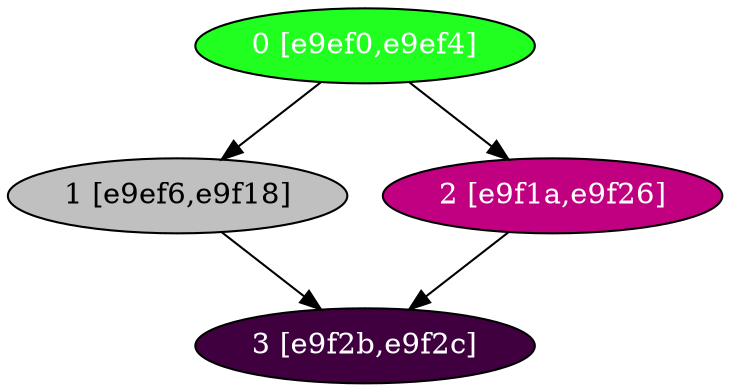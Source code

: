 diGraph libnss3{
	libnss3_0  [style=filled fillcolor="#20FF20" fontcolor="#ffffff" shape=oval label="0 [e9ef0,e9ef4]"]
	libnss3_1  [style=filled fillcolor="#C0C0C0" fontcolor="#000000" shape=oval label="1 [e9ef6,e9f18]"]
	libnss3_2  [style=filled fillcolor="#C00080" fontcolor="#ffffff" shape=oval label="2 [e9f1a,e9f26]"]
	libnss3_3  [style=filled fillcolor="#400040" fontcolor="#ffffff" shape=oval label="3 [e9f2b,e9f2c]"]

	libnss3_0 -> libnss3_1
	libnss3_0 -> libnss3_2
	libnss3_1 -> libnss3_3
	libnss3_2 -> libnss3_3
}